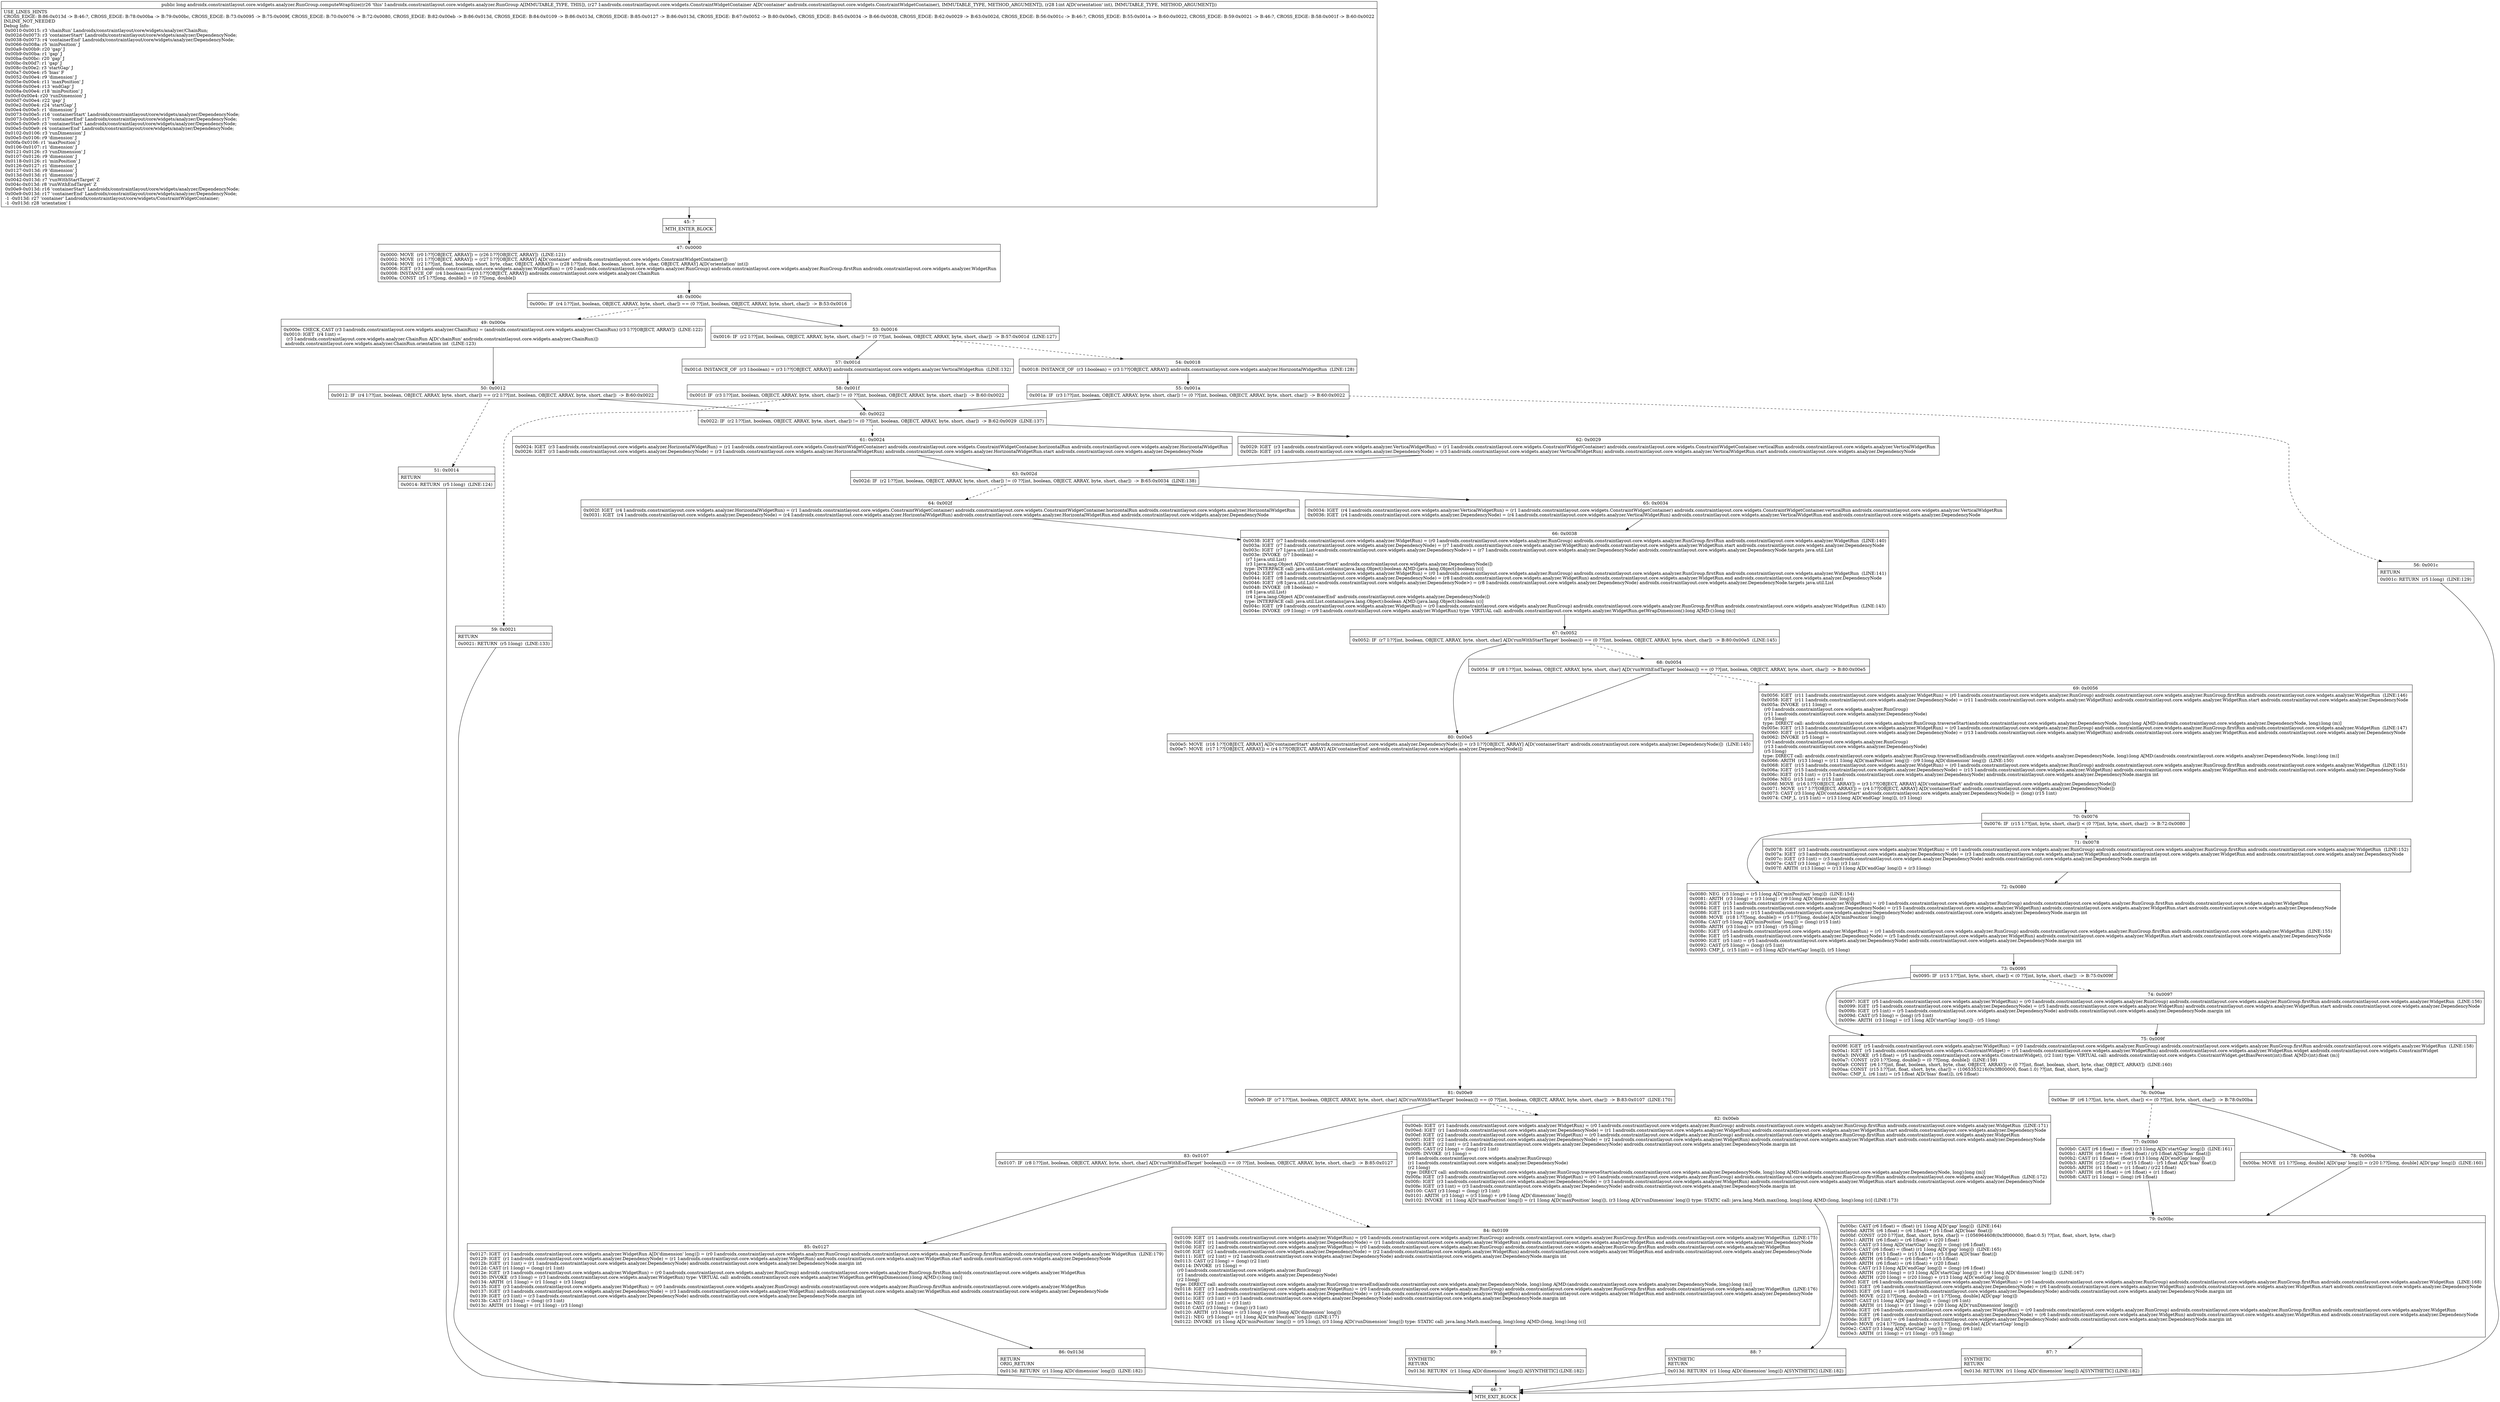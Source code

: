 digraph "CFG forandroidx.constraintlayout.core.widgets.analyzer.RunGroup.computeWrapSize(Landroidx\/constraintlayout\/core\/widgets\/ConstraintWidgetContainer;I)J" {
Node_45 [shape=record,label="{45\:\ ?|MTH_ENTER_BLOCK\l}"];
Node_47 [shape=record,label="{47\:\ 0x0000|0x0000: MOVE  (r0 I:??[OBJECT, ARRAY]) = (r26 I:??[OBJECT, ARRAY])  (LINE:121)\l0x0002: MOVE  (r1 I:??[OBJECT, ARRAY]) = (r27 I:??[OBJECT, ARRAY] A[D('container' androidx.constraintlayout.core.widgets.ConstraintWidgetContainer)]) \l0x0004: MOVE  (r2 I:??[int, float, boolean, short, byte, char, OBJECT, ARRAY]) = (r28 I:??[int, float, boolean, short, byte, char, OBJECT, ARRAY] A[D('orientation' int)]) \l0x0006: IGET  (r3 I:androidx.constraintlayout.core.widgets.analyzer.WidgetRun) = (r0 I:androidx.constraintlayout.core.widgets.analyzer.RunGroup) androidx.constraintlayout.core.widgets.analyzer.RunGroup.firstRun androidx.constraintlayout.core.widgets.analyzer.WidgetRun \l0x0008: INSTANCE_OF  (r4 I:boolean) = (r3 I:??[OBJECT, ARRAY]) androidx.constraintlayout.core.widgets.analyzer.ChainRun \l0x000a: CONST  (r5 I:??[long, double]) = (0 ??[long, double]) \l}"];
Node_48 [shape=record,label="{48\:\ 0x000c|0x000c: IF  (r4 I:??[int, boolean, OBJECT, ARRAY, byte, short, char]) == (0 ??[int, boolean, OBJECT, ARRAY, byte, short, char])  \-\> B:53:0x0016 \l}"];
Node_49 [shape=record,label="{49\:\ 0x000e|0x000e: CHECK_CAST (r3 I:androidx.constraintlayout.core.widgets.analyzer.ChainRun) = (androidx.constraintlayout.core.widgets.analyzer.ChainRun) (r3 I:??[OBJECT, ARRAY])  (LINE:122)\l0x0010: IGET  (r4 I:int) = \l  (r3 I:androidx.constraintlayout.core.widgets.analyzer.ChainRun A[D('chainRun' androidx.constraintlayout.core.widgets.analyzer.ChainRun)])\l androidx.constraintlayout.core.widgets.analyzer.ChainRun.orientation int  (LINE:123)\l}"];
Node_50 [shape=record,label="{50\:\ 0x0012|0x0012: IF  (r4 I:??[int, boolean, OBJECT, ARRAY, byte, short, char]) == (r2 I:??[int, boolean, OBJECT, ARRAY, byte, short, char])  \-\> B:60:0x0022 \l}"];
Node_51 [shape=record,label="{51\:\ 0x0014|RETURN\l|0x0014: RETURN  (r5 I:long)  (LINE:124)\l}"];
Node_46 [shape=record,label="{46\:\ ?|MTH_EXIT_BLOCK\l}"];
Node_60 [shape=record,label="{60\:\ 0x0022|0x0022: IF  (r2 I:??[int, boolean, OBJECT, ARRAY, byte, short, char]) != (0 ??[int, boolean, OBJECT, ARRAY, byte, short, char])  \-\> B:62:0x0029  (LINE:137)\l}"];
Node_61 [shape=record,label="{61\:\ 0x0024|0x0024: IGET  (r3 I:androidx.constraintlayout.core.widgets.analyzer.HorizontalWidgetRun) = (r1 I:androidx.constraintlayout.core.widgets.ConstraintWidgetContainer) androidx.constraintlayout.core.widgets.ConstraintWidgetContainer.horizontalRun androidx.constraintlayout.core.widgets.analyzer.HorizontalWidgetRun \l0x0026: IGET  (r3 I:androidx.constraintlayout.core.widgets.analyzer.DependencyNode) = (r3 I:androidx.constraintlayout.core.widgets.analyzer.HorizontalWidgetRun) androidx.constraintlayout.core.widgets.analyzer.HorizontalWidgetRun.start androidx.constraintlayout.core.widgets.analyzer.DependencyNode \l}"];
Node_63 [shape=record,label="{63\:\ 0x002d|0x002d: IF  (r2 I:??[int, boolean, OBJECT, ARRAY, byte, short, char]) != (0 ??[int, boolean, OBJECT, ARRAY, byte, short, char])  \-\> B:65:0x0034  (LINE:138)\l}"];
Node_64 [shape=record,label="{64\:\ 0x002f|0x002f: IGET  (r4 I:androidx.constraintlayout.core.widgets.analyzer.HorizontalWidgetRun) = (r1 I:androidx.constraintlayout.core.widgets.ConstraintWidgetContainer) androidx.constraintlayout.core.widgets.ConstraintWidgetContainer.horizontalRun androidx.constraintlayout.core.widgets.analyzer.HorizontalWidgetRun \l0x0031: IGET  (r4 I:androidx.constraintlayout.core.widgets.analyzer.DependencyNode) = (r4 I:androidx.constraintlayout.core.widgets.analyzer.HorizontalWidgetRun) androidx.constraintlayout.core.widgets.analyzer.HorizontalWidgetRun.end androidx.constraintlayout.core.widgets.analyzer.DependencyNode \l}"];
Node_66 [shape=record,label="{66\:\ 0x0038|0x0038: IGET  (r7 I:androidx.constraintlayout.core.widgets.analyzer.WidgetRun) = (r0 I:androidx.constraintlayout.core.widgets.analyzer.RunGroup) androidx.constraintlayout.core.widgets.analyzer.RunGroup.firstRun androidx.constraintlayout.core.widgets.analyzer.WidgetRun  (LINE:140)\l0x003a: IGET  (r7 I:androidx.constraintlayout.core.widgets.analyzer.DependencyNode) = (r7 I:androidx.constraintlayout.core.widgets.analyzer.WidgetRun) androidx.constraintlayout.core.widgets.analyzer.WidgetRun.start androidx.constraintlayout.core.widgets.analyzer.DependencyNode \l0x003c: IGET  (r7 I:java.util.List\<androidx.constraintlayout.core.widgets.analyzer.DependencyNode\>) = (r7 I:androidx.constraintlayout.core.widgets.analyzer.DependencyNode) androidx.constraintlayout.core.widgets.analyzer.DependencyNode.targets java.util.List \l0x003e: INVOKE  (r7 I:boolean) = \l  (r7 I:java.util.List)\l  (r3 I:java.lang.Object A[D('containerStart' androidx.constraintlayout.core.widgets.analyzer.DependencyNode)])\l type: INTERFACE call: java.util.List.contains(java.lang.Object):boolean A[MD:(java.lang.Object):boolean (c)]\l0x0042: IGET  (r8 I:androidx.constraintlayout.core.widgets.analyzer.WidgetRun) = (r0 I:androidx.constraintlayout.core.widgets.analyzer.RunGroup) androidx.constraintlayout.core.widgets.analyzer.RunGroup.firstRun androidx.constraintlayout.core.widgets.analyzer.WidgetRun  (LINE:141)\l0x0044: IGET  (r8 I:androidx.constraintlayout.core.widgets.analyzer.DependencyNode) = (r8 I:androidx.constraintlayout.core.widgets.analyzer.WidgetRun) androidx.constraintlayout.core.widgets.analyzer.WidgetRun.end androidx.constraintlayout.core.widgets.analyzer.DependencyNode \l0x0046: IGET  (r8 I:java.util.List\<androidx.constraintlayout.core.widgets.analyzer.DependencyNode\>) = (r8 I:androidx.constraintlayout.core.widgets.analyzer.DependencyNode) androidx.constraintlayout.core.widgets.analyzer.DependencyNode.targets java.util.List \l0x0048: INVOKE  (r8 I:boolean) = \l  (r8 I:java.util.List)\l  (r4 I:java.lang.Object A[D('containerEnd' androidx.constraintlayout.core.widgets.analyzer.DependencyNode)])\l type: INTERFACE call: java.util.List.contains(java.lang.Object):boolean A[MD:(java.lang.Object):boolean (c)]\l0x004c: IGET  (r9 I:androidx.constraintlayout.core.widgets.analyzer.WidgetRun) = (r0 I:androidx.constraintlayout.core.widgets.analyzer.RunGroup) androidx.constraintlayout.core.widgets.analyzer.RunGroup.firstRun androidx.constraintlayout.core.widgets.analyzer.WidgetRun  (LINE:143)\l0x004e: INVOKE  (r9 I:long) = (r9 I:androidx.constraintlayout.core.widgets.analyzer.WidgetRun) type: VIRTUAL call: androidx.constraintlayout.core.widgets.analyzer.WidgetRun.getWrapDimension():long A[MD:():long (m)]\l}"];
Node_67 [shape=record,label="{67\:\ 0x0052|0x0052: IF  (r7 I:??[int, boolean, OBJECT, ARRAY, byte, short, char] A[D('runWithStartTarget' boolean)]) == (0 ??[int, boolean, OBJECT, ARRAY, byte, short, char])  \-\> B:80:0x00e5  (LINE:145)\l}"];
Node_68 [shape=record,label="{68\:\ 0x0054|0x0054: IF  (r8 I:??[int, boolean, OBJECT, ARRAY, byte, short, char] A[D('runWithEndTarget' boolean)]) == (0 ??[int, boolean, OBJECT, ARRAY, byte, short, char])  \-\> B:80:0x00e5 \l}"];
Node_69 [shape=record,label="{69\:\ 0x0056|0x0056: IGET  (r11 I:androidx.constraintlayout.core.widgets.analyzer.WidgetRun) = (r0 I:androidx.constraintlayout.core.widgets.analyzer.RunGroup) androidx.constraintlayout.core.widgets.analyzer.RunGroup.firstRun androidx.constraintlayout.core.widgets.analyzer.WidgetRun  (LINE:146)\l0x0058: IGET  (r11 I:androidx.constraintlayout.core.widgets.analyzer.DependencyNode) = (r11 I:androidx.constraintlayout.core.widgets.analyzer.WidgetRun) androidx.constraintlayout.core.widgets.analyzer.WidgetRun.start androidx.constraintlayout.core.widgets.analyzer.DependencyNode \l0x005a: INVOKE  (r11 I:long) = \l  (r0 I:androidx.constraintlayout.core.widgets.analyzer.RunGroup)\l  (r11 I:androidx.constraintlayout.core.widgets.analyzer.DependencyNode)\l  (r5 I:long)\l type: DIRECT call: androidx.constraintlayout.core.widgets.analyzer.RunGroup.traverseStart(androidx.constraintlayout.core.widgets.analyzer.DependencyNode, long):long A[MD:(androidx.constraintlayout.core.widgets.analyzer.DependencyNode, long):long (m)]\l0x005e: IGET  (r13 I:androidx.constraintlayout.core.widgets.analyzer.WidgetRun) = (r0 I:androidx.constraintlayout.core.widgets.analyzer.RunGroup) androidx.constraintlayout.core.widgets.analyzer.RunGroup.firstRun androidx.constraintlayout.core.widgets.analyzer.WidgetRun  (LINE:147)\l0x0060: IGET  (r13 I:androidx.constraintlayout.core.widgets.analyzer.DependencyNode) = (r13 I:androidx.constraintlayout.core.widgets.analyzer.WidgetRun) androidx.constraintlayout.core.widgets.analyzer.WidgetRun.end androidx.constraintlayout.core.widgets.analyzer.DependencyNode \l0x0062: INVOKE  (r5 I:long) = \l  (r0 I:androidx.constraintlayout.core.widgets.analyzer.RunGroup)\l  (r13 I:androidx.constraintlayout.core.widgets.analyzer.DependencyNode)\l  (r5 I:long)\l type: DIRECT call: androidx.constraintlayout.core.widgets.analyzer.RunGroup.traverseEnd(androidx.constraintlayout.core.widgets.analyzer.DependencyNode, long):long A[MD:(androidx.constraintlayout.core.widgets.analyzer.DependencyNode, long):long (m)]\l0x0066: ARITH  (r13 I:long) = (r11 I:long A[D('maxPosition' long)]) \- (r9 I:long A[D('dimension' long)])  (LINE:150)\l0x0068: IGET  (r15 I:androidx.constraintlayout.core.widgets.analyzer.WidgetRun) = (r0 I:androidx.constraintlayout.core.widgets.analyzer.RunGroup) androidx.constraintlayout.core.widgets.analyzer.RunGroup.firstRun androidx.constraintlayout.core.widgets.analyzer.WidgetRun  (LINE:151)\l0x006a: IGET  (r15 I:androidx.constraintlayout.core.widgets.analyzer.DependencyNode) = (r15 I:androidx.constraintlayout.core.widgets.analyzer.WidgetRun) androidx.constraintlayout.core.widgets.analyzer.WidgetRun.end androidx.constraintlayout.core.widgets.analyzer.DependencyNode \l0x006c: IGET  (r15 I:int) = (r15 I:androidx.constraintlayout.core.widgets.analyzer.DependencyNode) androidx.constraintlayout.core.widgets.analyzer.DependencyNode.margin int \l0x006e: NEG  (r15 I:int) = (r15 I:int) \l0x006f: MOVE  (r16 I:??[OBJECT, ARRAY]) = (r3 I:??[OBJECT, ARRAY] A[D('containerStart' androidx.constraintlayout.core.widgets.analyzer.DependencyNode)]) \l0x0071: MOVE  (r17 I:??[OBJECT, ARRAY]) = (r4 I:??[OBJECT, ARRAY] A[D('containerEnd' androidx.constraintlayout.core.widgets.analyzer.DependencyNode)]) \l0x0073: CAST (r3 I:long A[D('containerStart' androidx.constraintlayout.core.widgets.analyzer.DependencyNode)]) = (long) (r15 I:int) \l0x0074: CMP_L  (r15 I:int) = (r13 I:long A[D('endGap' long)]), (r3 I:long) \l}"];
Node_70 [shape=record,label="{70\:\ 0x0076|0x0076: IF  (r15 I:??[int, byte, short, char]) \< (0 ??[int, byte, short, char])  \-\> B:72:0x0080 \l}"];
Node_71 [shape=record,label="{71\:\ 0x0078|0x0078: IGET  (r3 I:androidx.constraintlayout.core.widgets.analyzer.WidgetRun) = (r0 I:androidx.constraintlayout.core.widgets.analyzer.RunGroup) androidx.constraintlayout.core.widgets.analyzer.RunGroup.firstRun androidx.constraintlayout.core.widgets.analyzer.WidgetRun  (LINE:152)\l0x007a: IGET  (r3 I:androidx.constraintlayout.core.widgets.analyzer.DependencyNode) = (r3 I:androidx.constraintlayout.core.widgets.analyzer.WidgetRun) androidx.constraintlayout.core.widgets.analyzer.WidgetRun.end androidx.constraintlayout.core.widgets.analyzer.DependencyNode \l0x007c: IGET  (r3 I:int) = (r3 I:androidx.constraintlayout.core.widgets.analyzer.DependencyNode) androidx.constraintlayout.core.widgets.analyzer.DependencyNode.margin int \l0x007e: CAST (r3 I:long) = (long) (r3 I:int) \l0x007f: ARITH  (r13 I:long) = (r13 I:long A[D('endGap' long)]) + (r3 I:long) \l}"];
Node_72 [shape=record,label="{72\:\ 0x0080|0x0080: NEG  (r3 I:long) = (r5 I:long A[D('minPosition' long)])  (LINE:154)\l0x0081: ARITH  (r3 I:long) = (r3 I:long) \- (r9 I:long A[D('dimension' long)]) \l0x0082: IGET  (r15 I:androidx.constraintlayout.core.widgets.analyzer.WidgetRun) = (r0 I:androidx.constraintlayout.core.widgets.analyzer.RunGroup) androidx.constraintlayout.core.widgets.analyzer.RunGroup.firstRun androidx.constraintlayout.core.widgets.analyzer.WidgetRun \l0x0084: IGET  (r15 I:androidx.constraintlayout.core.widgets.analyzer.DependencyNode) = (r15 I:androidx.constraintlayout.core.widgets.analyzer.WidgetRun) androidx.constraintlayout.core.widgets.analyzer.WidgetRun.start androidx.constraintlayout.core.widgets.analyzer.DependencyNode \l0x0086: IGET  (r15 I:int) = (r15 I:androidx.constraintlayout.core.widgets.analyzer.DependencyNode) androidx.constraintlayout.core.widgets.analyzer.DependencyNode.margin int \l0x0088: MOVE  (r18 I:??[long, double]) = (r5 I:??[long, double] A[D('minPosition' long)]) \l0x008a: CAST (r5 I:long A[D('minPosition' long)]) = (long) (r15 I:int) \l0x008b: ARITH  (r3 I:long) = (r3 I:long) \- (r5 I:long) \l0x008c: IGET  (r5 I:androidx.constraintlayout.core.widgets.analyzer.WidgetRun) = (r0 I:androidx.constraintlayout.core.widgets.analyzer.RunGroup) androidx.constraintlayout.core.widgets.analyzer.RunGroup.firstRun androidx.constraintlayout.core.widgets.analyzer.WidgetRun  (LINE:155)\l0x008e: IGET  (r5 I:androidx.constraintlayout.core.widgets.analyzer.DependencyNode) = (r5 I:androidx.constraintlayout.core.widgets.analyzer.WidgetRun) androidx.constraintlayout.core.widgets.analyzer.WidgetRun.start androidx.constraintlayout.core.widgets.analyzer.DependencyNode \l0x0090: IGET  (r5 I:int) = (r5 I:androidx.constraintlayout.core.widgets.analyzer.DependencyNode) androidx.constraintlayout.core.widgets.analyzer.DependencyNode.margin int \l0x0092: CAST (r5 I:long) = (long) (r5 I:int) \l0x0093: CMP_L  (r15 I:int) = (r3 I:long A[D('startGap' long)]), (r5 I:long) \l}"];
Node_73 [shape=record,label="{73\:\ 0x0095|0x0095: IF  (r15 I:??[int, byte, short, char]) \< (0 ??[int, byte, short, char])  \-\> B:75:0x009f \l}"];
Node_74 [shape=record,label="{74\:\ 0x0097|0x0097: IGET  (r5 I:androidx.constraintlayout.core.widgets.analyzer.WidgetRun) = (r0 I:androidx.constraintlayout.core.widgets.analyzer.RunGroup) androidx.constraintlayout.core.widgets.analyzer.RunGroup.firstRun androidx.constraintlayout.core.widgets.analyzer.WidgetRun  (LINE:156)\l0x0099: IGET  (r5 I:androidx.constraintlayout.core.widgets.analyzer.DependencyNode) = (r5 I:androidx.constraintlayout.core.widgets.analyzer.WidgetRun) androidx.constraintlayout.core.widgets.analyzer.WidgetRun.start androidx.constraintlayout.core.widgets.analyzer.DependencyNode \l0x009b: IGET  (r5 I:int) = (r5 I:androidx.constraintlayout.core.widgets.analyzer.DependencyNode) androidx.constraintlayout.core.widgets.analyzer.DependencyNode.margin int \l0x009d: CAST (r5 I:long) = (long) (r5 I:int) \l0x009e: ARITH  (r3 I:long) = (r3 I:long A[D('startGap' long)]) \- (r5 I:long) \l}"];
Node_75 [shape=record,label="{75\:\ 0x009f|0x009f: IGET  (r5 I:androidx.constraintlayout.core.widgets.analyzer.WidgetRun) = (r0 I:androidx.constraintlayout.core.widgets.analyzer.RunGroup) androidx.constraintlayout.core.widgets.analyzer.RunGroup.firstRun androidx.constraintlayout.core.widgets.analyzer.WidgetRun  (LINE:158)\l0x00a1: IGET  (r5 I:androidx.constraintlayout.core.widgets.ConstraintWidget) = (r5 I:androidx.constraintlayout.core.widgets.analyzer.WidgetRun) androidx.constraintlayout.core.widgets.analyzer.WidgetRun.widget androidx.constraintlayout.core.widgets.ConstraintWidget \l0x00a3: INVOKE  (r5 I:float) = (r5 I:androidx.constraintlayout.core.widgets.ConstraintWidget), (r2 I:int) type: VIRTUAL call: androidx.constraintlayout.core.widgets.ConstraintWidget.getBiasPercent(int):float A[MD:(int):float (m)]\l0x00a7: CONST  (r20 I:??[long, double]) = (0 ??[long, double])  (LINE:159)\l0x00a9: CONST  (r6 I:??[int, float, boolean, short, byte, char, OBJECT, ARRAY]) = (0 ??[int, float, boolean, short, byte, char, OBJECT, ARRAY])  (LINE:160)\l0x00aa: CONST  (r15 I:??[int, float, short, byte, char]) = (1065353216(0x3f800000, float:1.0) ??[int, float, short, byte, char]) \l0x00ac: CMP_L  (r6 I:int) = (r5 I:float A[D('bias' float)]), (r6 I:float) \l}"];
Node_76 [shape=record,label="{76\:\ 0x00ae|0x00ae: IF  (r6 I:??[int, byte, short, char]) \<= (0 ??[int, byte, short, char])  \-\> B:78:0x00ba \l}"];
Node_77 [shape=record,label="{77\:\ 0x00b0|0x00b0: CAST (r6 I:float) = (float) (r3 I:long A[D('startGap' long)])  (LINE:161)\l0x00b1: ARITH  (r6 I:float) = (r6 I:float) \/ (r5 I:float A[D('bias' float)]) \l0x00b2: CAST (r1 I:float) = (float) (r13 I:long A[D('endGap' long)]) \l0x00b3: ARITH  (r22 I:float) = (r15 I:float) \- (r5 I:float A[D('bias' float)]) \l0x00b5: ARITH  (r1 I:float) = (r1 I:float) \/ (r22 I:float) \l0x00b7: ARITH  (r6 I:float) = (r6 I:float) + (r1 I:float) \l0x00b8: CAST (r1 I:long) = (long) (r6 I:float) \l}"];
Node_79 [shape=record,label="{79\:\ 0x00bc|0x00bc: CAST (r6 I:float) = (float) (r1 I:long A[D('gap' long)])  (LINE:164)\l0x00bd: ARITH  (r6 I:float) = (r6 I:float) * (r5 I:float A[D('bias' float)]) \l0x00bf: CONST  (r20 I:??[int, float, short, byte, char]) = (1056964608(0x3f000000, float:0.5) ??[int, float, short, byte, char]) \l0x00c1: ARITH  (r6 I:float) = (r6 I:float) + (r20 I:float) \l0x00c3: CAST (r3 I:long A[D('startGap' long)]) = (long) (r6 I:float) \l0x00c4: CAST (r6 I:float) = (float) (r1 I:long A[D('gap' long)])  (LINE:165)\l0x00c5: ARITH  (r15 I:float) = (r15 I:float) \- (r5 I:float A[D('bias' float)]) \l0x00c6: ARITH  (r6 I:float) = (r6 I:float) * (r15 I:float) \l0x00c8: ARITH  (r6 I:float) = (r6 I:float) + (r20 I:float) \l0x00ca: CAST (r13 I:long A[D('endGap' long)]) = (long) (r6 I:float) \l0x00cb: ARITH  (r20 I:long) = (r3 I:long A[D('startGap' long)]) + (r9 I:long A[D('dimension' long)])  (LINE:167)\l0x00cd: ARITH  (r20 I:long) = (r20 I:long) + (r13 I:long A[D('endGap' long)]) \l0x00cf: IGET  (r6 I:androidx.constraintlayout.core.widgets.analyzer.WidgetRun) = (r0 I:androidx.constraintlayout.core.widgets.analyzer.RunGroup) androidx.constraintlayout.core.widgets.analyzer.RunGroup.firstRun androidx.constraintlayout.core.widgets.analyzer.WidgetRun  (LINE:168)\l0x00d1: IGET  (r6 I:androidx.constraintlayout.core.widgets.analyzer.DependencyNode) = (r6 I:androidx.constraintlayout.core.widgets.analyzer.WidgetRun) androidx.constraintlayout.core.widgets.analyzer.WidgetRun.start androidx.constraintlayout.core.widgets.analyzer.DependencyNode \l0x00d3: IGET  (r6 I:int) = (r6 I:androidx.constraintlayout.core.widgets.analyzer.DependencyNode) androidx.constraintlayout.core.widgets.analyzer.DependencyNode.margin int \l0x00d5: MOVE  (r22 I:??[long, double]) = (r1 I:??[long, double] A[D('gap' long)]) \l0x00d7: CAST (r1 I:long A[D('gap' long)]) = (long) (r6 I:int) \l0x00d8: ARITH  (r1 I:long) = (r1 I:long) + (r20 I:long A[D('runDimension' long)]) \l0x00da: IGET  (r6 I:androidx.constraintlayout.core.widgets.analyzer.WidgetRun) = (r0 I:androidx.constraintlayout.core.widgets.analyzer.RunGroup) androidx.constraintlayout.core.widgets.analyzer.RunGroup.firstRun androidx.constraintlayout.core.widgets.analyzer.WidgetRun \l0x00dc: IGET  (r6 I:androidx.constraintlayout.core.widgets.analyzer.DependencyNode) = (r6 I:androidx.constraintlayout.core.widgets.analyzer.WidgetRun) androidx.constraintlayout.core.widgets.analyzer.WidgetRun.end androidx.constraintlayout.core.widgets.analyzer.DependencyNode \l0x00de: IGET  (r6 I:int) = (r6 I:androidx.constraintlayout.core.widgets.analyzer.DependencyNode) androidx.constraintlayout.core.widgets.analyzer.DependencyNode.margin int \l0x00e0: MOVE  (r24 I:??[long, double]) = (r3 I:??[long, double] A[D('startGap' long)]) \l0x00e2: CAST (r3 I:long A[D('startGap' long)]) = (long) (r6 I:int) \l0x00e3: ARITH  (r1 I:long) = (r1 I:long) \- (r3 I:long) \l}"];
Node_87 [shape=record,label="{87\:\ ?|SYNTHETIC\lRETURN\l|0x013d: RETURN  (r1 I:long A[D('dimension' long)]) A[SYNTHETIC] (LINE:182)\l}"];
Node_78 [shape=record,label="{78\:\ 0x00ba|0x00ba: MOVE  (r1 I:??[long, double] A[D('gap' long)]) = (r20 I:??[long, double] A[D('gap' long)])  (LINE:160)\l}"];
Node_80 [shape=record,label="{80\:\ 0x00e5|0x00e5: MOVE  (r16 I:??[OBJECT, ARRAY] A[D('containerStart' androidx.constraintlayout.core.widgets.analyzer.DependencyNode)]) = (r3 I:??[OBJECT, ARRAY] A[D('containerStart' androidx.constraintlayout.core.widgets.analyzer.DependencyNode)])  (LINE:145)\l0x00e7: MOVE  (r17 I:??[OBJECT, ARRAY]) = (r4 I:??[OBJECT, ARRAY] A[D('containerEnd' androidx.constraintlayout.core.widgets.analyzer.DependencyNode)]) \l}"];
Node_81 [shape=record,label="{81\:\ 0x00e9|0x00e9: IF  (r7 I:??[int, boolean, OBJECT, ARRAY, byte, short, char] A[D('runWithStartTarget' boolean)]) == (0 ??[int, boolean, OBJECT, ARRAY, byte, short, char])  \-\> B:83:0x0107  (LINE:170)\l}"];
Node_82 [shape=record,label="{82\:\ 0x00eb|0x00eb: IGET  (r1 I:androidx.constraintlayout.core.widgets.analyzer.WidgetRun) = (r0 I:androidx.constraintlayout.core.widgets.analyzer.RunGroup) androidx.constraintlayout.core.widgets.analyzer.RunGroup.firstRun androidx.constraintlayout.core.widgets.analyzer.WidgetRun  (LINE:171)\l0x00ed: IGET  (r1 I:androidx.constraintlayout.core.widgets.analyzer.DependencyNode) = (r1 I:androidx.constraintlayout.core.widgets.analyzer.WidgetRun) androidx.constraintlayout.core.widgets.analyzer.WidgetRun.start androidx.constraintlayout.core.widgets.analyzer.DependencyNode \l0x00ef: IGET  (r2 I:androidx.constraintlayout.core.widgets.analyzer.WidgetRun) = (r0 I:androidx.constraintlayout.core.widgets.analyzer.RunGroup) androidx.constraintlayout.core.widgets.analyzer.RunGroup.firstRun androidx.constraintlayout.core.widgets.analyzer.WidgetRun \l0x00f1: IGET  (r2 I:androidx.constraintlayout.core.widgets.analyzer.DependencyNode) = (r2 I:androidx.constraintlayout.core.widgets.analyzer.WidgetRun) androidx.constraintlayout.core.widgets.analyzer.WidgetRun.start androidx.constraintlayout.core.widgets.analyzer.DependencyNode \l0x00f3: IGET  (r2 I:int) = (r2 I:androidx.constraintlayout.core.widgets.analyzer.DependencyNode) androidx.constraintlayout.core.widgets.analyzer.DependencyNode.margin int \l0x00f5: CAST (r2 I:long) = (long) (r2 I:int) \l0x00f6: INVOKE  (r1 I:long) = \l  (r0 I:androidx.constraintlayout.core.widgets.analyzer.RunGroup)\l  (r1 I:androidx.constraintlayout.core.widgets.analyzer.DependencyNode)\l  (r2 I:long)\l type: DIRECT call: androidx.constraintlayout.core.widgets.analyzer.RunGroup.traverseStart(androidx.constraintlayout.core.widgets.analyzer.DependencyNode, long):long A[MD:(androidx.constraintlayout.core.widgets.analyzer.DependencyNode, long):long (m)]\l0x00fa: IGET  (r3 I:androidx.constraintlayout.core.widgets.analyzer.WidgetRun) = (r0 I:androidx.constraintlayout.core.widgets.analyzer.RunGroup) androidx.constraintlayout.core.widgets.analyzer.RunGroup.firstRun androidx.constraintlayout.core.widgets.analyzer.WidgetRun  (LINE:172)\l0x00fc: IGET  (r3 I:androidx.constraintlayout.core.widgets.analyzer.DependencyNode) = (r3 I:androidx.constraintlayout.core.widgets.analyzer.WidgetRun) androidx.constraintlayout.core.widgets.analyzer.WidgetRun.start androidx.constraintlayout.core.widgets.analyzer.DependencyNode \l0x00fe: IGET  (r3 I:int) = (r3 I:androidx.constraintlayout.core.widgets.analyzer.DependencyNode) androidx.constraintlayout.core.widgets.analyzer.DependencyNode.margin int \l0x0100: CAST (r3 I:long) = (long) (r3 I:int) \l0x0101: ARITH  (r3 I:long) = (r3 I:long) + (r9 I:long A[D('dimension' long)]) \l0x0102: INVOKE  (r1 I:long A[D('maxPosition' long)]) = (r1 I:long A[D('maxPosition' long)]), (r3 I:long A[D('runDimension' long)]) type: STATIC call: java.lang.Math.max(long, long):long A[MD:(long, long):long (c)] (LINE:173)\l}"];
Node_88 [shape=record,label="{88\:\ ?|SYNTHETIC\lRETURN\l|0x013d: RETURN  (r1 I:long A[D('dimension' long)]) A[SYNTHETIC] (LINE:182)\l}"];
Node_83 [shape=record,label="{83\:\ 0x0107|0x0107: IF  (r8 I:??[int, boolean, OBJECT, ARRAY, byte, short, char] A[D('runWithEndTarget' boolean)]) == (0 ??[int, boolean, OBJECT, ARRAY, byte, short, char])  \-\> B:85:0x0127 \l}"];
Node_84 [shape=record,label="{84\:\ 0x0109|0x0109: IGET  (r1 I:androidx.constraintlayout.core.widgets.analyzer.WidgetRun) = (r0 I:androidx.constraintlayout.core.widgets.analyzer.RunGroup) androidx.constraintlayout.core.widgets.analyzer.RunGroup.firstRun androidx.constraintlayout.core.widgets.analyzer.WidgetRun  (LINE:175)\l0x010b: IGET  (r1 I:androidx.constraintlayout.core.widgets.analyzer.DependencyNode) = (r1 I:androidx.constraintlayout.core.widgets.analyzer.WidgetRun) androidx.constraintlayout.core.widgets.analyzer.WidgetRun.end androidx.constraintlayout.core.widgets.analyzer.DependencyNode \l0x010d: IGET  (r2 I:androidx.constraintlayout.core.widgets.analyzer.WidgetRun) = (r0 I:androidx.constraintlayout.core.widgets.analyzer.RunGroup) androidx.constraintlayout.core.widgets.analyzer.RunGroup.firstRun androidx.constraintlayout.core.widgets.analyzer.WidgetRun \l0x010f: IGET  (r2 I:androidx.constraintlayout.core.widgets.analyzer.DependencyNode) = (r2 I:androidx.constraintlayout.core.widgets.analyzer.WidgetRun) androidx.constraintlayout.core.widgets.analyzer.WidgetRun.end androidx.constraintlayout.core.widgets.analyzer.DependencyNode \l0x0111: IGET  (r2 I:int) = (r2 I:androidx.constraintlayout.core.widgets.analyzer.DependencyNode) androidx.constraintlayout.core.widgets.analyzer.DependencyNode.margin int \l0x0113: CAST (r2 I:long) = (long) (r2 I:int) \l0x0114: INVOKE  (r1 I:long) = \l  (r0 I:androidx.constraintlayout.core.widgets.analyzer.RunGroup)\l  (r1 I:androidx.constraintlayout.core.widgets.analyzer.DependencyNode)\l  (r2 I:long)\l type: DIRECT call: androidx.constraintlayout.core.widgets.analyzer.RunGroup.traverseEnd(androidx.constraintlayout.core.widgets.analyzer.DependencyNode, long):long A[MD:(androidx.constraintlayout.core.widgets.analyzer.DependencyNode, long):long (m)]\l0x0118: IGET  (r3 I:androidx.constraintlayout.core.widgets.analyzer.WidgetRun) = (r0 I:androidx.constraintlayout.core.widgets.analyzer.RunGroup) androidx.constraintlayout.core.widgets.analyzer.RunGroup.firstRun androidx.constraintlayout.core.widgets.analyzer.WidgetRun  (LINE:176)\l0x011a: IGET  (r3 I:androidx.constraintlayout.core.widgets.analyzer.DependencyNode) = (r3 I:androidx.constraintlayout.core.widgets.analyzer.WidgetRun) androidx.constraintlayout.core.widgets.analyzer.WidgetRun.end androidx.constraintlayout.core.widgets.analyzer.DependencyNode \l0x011c: IGET  (r3 I:int) = (r3 I:androidx.constraintlayout.core.widgets.analyzer.DependencyNode) androidx.constraintlayout.core.widgets.analyzer.DependencyNode.margin int \l0x011e: NEG  (r3 I:int) = (r3 I:int) \l0x011f: CAST (r3 I:long) = (long) (r3 I:int) \l0x0120: ARITH  (r3 I:long) = (r3 I:long) + (r9 I:long A[D('dimension' long)]) \l0x0121: NEG  (r5 I:long) = (r1 I:long A[D('minPosition' long)])  (LINE:177)\l0x0122: INVOKE  (r1 I:long A[D('minPosition' long)]) = (r5 I:long), (r3 I:long A[D('runDimension' long)]) type: STATIC call: java.lang.Math.max(long, long):long A[MD:(long, long):long (c)]\l}"];
Node_89 [shape=record,label="{89\:\ ?|SYNTHETIC\lRETURN\l|0x013d: RETURN  (r1 I:long A[D('dimension' long)]) A[SYNTHETIC] (LINE:182)\l}"];
Node_85 [shape=record,label="{85\:\ 0x0127|0x0127: IGET  (r1 I:androidx.constraintlayout.core.widgets.analyzer.WidgetRun A[D('dimension' long)]) = (r0 I:androidx.constraintlayout.core.widgets.analyzer.RunGroup) androidx.constraintlayout.core.widgets.analyzer.RunGroup.firstRun androidx.constraintlayout.core.widgets.analyzer.WidgetRun  (LINE:179)\l0x0129: IGET  (r1 I:androidx.constraintlayout.core.widgets.analyzer.DependencyNode) = (r1 I:androidx.constraintlayout.core.widgets.analyzer.WidgetRun) androidx.constraintlayout.core.widgets.analyzer.WidgetRun.start androidx.constraintlayout.core.widgets.analyzer.DependencyNode \l0x012b: IGET  (r1 I:int) = (r1 I:androidx.constraintlayout.core.widgets.analyzer.DependencyNode) androidx.constraintlayout.core.widgets.analyzer.DependencyNode.margin int \l0x012d: CAST (r1 I:long) = (long) (r1 I:int) \l0x012e: IGET  (r3 I:androidx.constraintlayout.core.widgets.analyzer.WidgetRun) = (r0 I:androidx.constraintlayout.core.widgets.analyzer.RunGroup) androidx.constraintlayout.core.widgets.analyzer.RunGroup.firstRun androidx.constraintlayout.core.widgets.analyzer.WidgetRun \l0x0130: INVOKE  (r3 I:long) = (r3 I:androidx.constraintlayout.core.widgets.analyzer.WidgetRun) type: VIRTUAL call: androidx.constraintlayout.core.widgets.analyzer.WidgetRun.getWrapDimension():long A[MD:():long (m)]\l0x0134: ARITH  (r1 I:long) = (r1 I:long) + (r3 I:long) \l0x0135: IGET  (r3 I:androidx.constraintlayout.core.widgets.analyzer.WidgetRun) = (r0 I:androidx.constraintlayout.core.widgets.analyzer.RunGroup) androidx.constraintlayout.core.widgets.analyzer.RunGroup.firstRun androidx.constraintlayout.core.widgets.analyzer.WidgetRun \l0x0137: IGET  (r3 I:androidx.constraintlayout.core.widgets.analyzer.DependencyNode) = (r3 I:androidx.constraintlayout.core.widgets.analyzer.WidgetRun) androidx.constraintlayout.core.widgets.analyzer.WidgetRun.end androidx.constraintlayout.core.widgets.analyzer.DependencyNode \l0x0139: IGET  (r3 I:int) = (r3 I:androidx.constraintlayout.core.widgets.analyzer.DependencyNode) androidx.constraintlayout.core.widgets.analyzer.DependencyNode.margin int \l0x013b: CAST (r3 I:long) = (long) (r3 I:int) \l0x013c: ARITH  (r1 I:long) = (r1 I:long) \- (r3 I:long) \l}"];
Node_86 [shape=record,label="{86\:\ 0x013d|RETURN\lORIG_RETURN\l|0x013d: RETURN  (r1 I:long A[D('dimension' long)])  (LINE:182)\l}"];
Node_65 [shape=record,label="{65\:\ 0x0034|0x0034: IGET  (r4 I:androidx.constraintlayout.core.widgets.analyzer.VerticalWidgetRun) = (r1 I:androidx.constraintlayout.core.widgets.ConstraintWidgetContainer) androidx.constraintlayout.core.widgets.ConstraintWidgetContainer.verticalRun androidx.constraintlayout.core.widgets.analyzer.VerticalWidgetRun \l0x0036: IGET  (r4 I:androidx.constraintlayout.core.widgets.analyzer.DependencyNode) = (r4 I:androidx.constraintlayout.core.widgets.analyzer.VerticalWidgetRun) androidx.constraintlayout.core.widgets.analyzer.VerticalWidgetRun.end androidx.constraintlayout.core.widgets.analyzer.DependencyNode \l}"];
Node_62 [shape=record,label="{62\:\ 0x0029|0x0029: IGET  (r3 I:androidx.constraintlayout.core.widgets.analyzer.VerticalWidgetRun) = (r1 I:androidx.constraintlayout.core.widgets.ConstraintWidgetContainer) androidx.constraintlayout.core.widgets.ConstraintWidgetContainer.verticalRun androidx.constraintlayout.core.widgets.analyzer.VerticalWidgetRun \l0x002b: IGET  (r3 I:androidx.constraintlayout.core.widgets.analyzer.DependencyNode) = (r3 I:androidx.constraintlayout.core.widgets.analyzer.VerticalWidgetRun) androidx.constraintlayout.core.widgets.analyzer.VerticalWidgetRun.start androidx.constraintlayout.core.widgets.analyzer.DependencyNode \l}"];
Node_53 [shape=record,label="{53\:\ 0x0016|0x0016: IF  (r2 I:??[int, boolean, OBJECT, ARRAY, byte, short, char]) != (0 ??[int, boolean, OBJECT, ARRAY, byte, short, char])  \-\> B:57:0x001d  (LINE:127)\l}"];
Node_54 [shape=record,label="{54\:\ 0x0018|0x0018: INSTANCE_OF  (r3 I:boolean) = (r3 I:??[OBJECT, ARRAY]) androidx.constraintlayout.core.widgets.analyzer.HorizontalWidgetRun  (LINE:128)\l}"];
Node_55 [shape=record,label="{55\:\ 0x001a|0x001a: IF  (r3 I:??[int, boolean, OBJECT, ARRAY, byte, short, char]) != (0 ??[int, boolean, OBJECT, ARRAY, byte, short, char])  \-\> B:60:0x0022 \l}"];
Node_56 [shape=record,label="{56\:\ 0x001c|RETURN\l|0x001c: RETURN  (r5 I:long)  (LINE:129)\l}"];
Node_57 [shape=record,label="{57\:\ 0x001d|0x001d: INSTANCE_OF  (r3 I:boolean) = (r3 I:??[OBJECT, ARRAY]) androidx.constraintlayout.core.widgets.analyzer.VerticalWidgetRun  (LINE:132)\l}"];
Node_58 [shape=record,label="{58\:\ 0x001f|0x001f: IF  (r3 I:??[int, boolean, OBJECT, ARRAY, byte, short, char]) != (0 ??[int, boolean, OBJECT, ARRAY, byte, short, char])  \-\> B:60:0x0022 \l}"];
Node_59 [shape=record,label="{59\:\ 0x0021|RETURN\l|0x0021: RETURN  (r5 I:long)  (LINE:133)\l}"];
MethodNode[shape=record,label="{public long androidx.constraintlayout.core.widgets.analyzer.RunGroup.computeWrapSize((r26 'this' I:androidx.constraintlayout.core.widgets.analyzer.RunGroup A[IMMUTABLE_TYPE, THIS]), (r27 I:androidx.constraintlayout.core.widgets.ConstraintWidgetContainer A[D('container' androidx.constraintlayout.core.widgets.ConstraintWidgetContainer), IMMUTABLE_TYPE, METHOD_ARGUMENT]), (r28 I:int A[D('orientation' int), IMMUTABLE_TYPE, METHOD_ARGUMENT]))  | USE_LINES_HINTS\lCROSS_EDGE: B:86:0x013d \-\> B:46:?, CROSS_EDGE: B:78:0x00ba \-\> B:79:0x00bc, CROSS_EDGE: B:73:0x0095 \-\> B:75:0x009f, CROSS_EDGE: B:70:0x0076 \-\> B:72:0x0080, CROSS_EDGE: B:82:0x00eb \-\> B:86:0x013d, CROSS_EDGE: B:84:0x0109 \-\> B:86:0x013d, CROSS_EDGE: B:85:0x0127 \-\> B:86:0x013d, CROSS_EDGE: B:67:0x0052 \-\> B:80:0x00e5, CROSS_EDGE: B:65:0x0034 \-\> B:66:0x0038, CROSS_EDGE: B:62:0x0029 \-\> B:63:0x002d, CROSS_EDGE: B:56:0x001c \-\> B:46:?, CROSS_EDGE: B:55:0x001a \-\> B:60:0x0022, CROSS_EDGE: B:59:0x0021 \-\> B:46:?, CROSS_EDGE: B:58:0x001f \-\> B:60:0x0022\lINLINE_NOT_NEEDED\lDebug Info:\l  0x0010\-0x0015: r3 'chainRun' Landroidx\/constraintlayout\/core\/widgets\/analyzer\/ChainRun;\l  0x002d\-0x0073: r3 'containerStart' Landroidx\/constraintlayout\/core\/widgets\/analyzer\/DependencyNode;\l  0x0038\-0x0073: r4 'containerEnd' Landroidx\/constraintlayout\/core\/widgets\/analyzer\/DependencyNode;\l  0x0066\-0x008a: r5 'minPosition' J\l  0x00a9\-0x00b9: r20 'gap' J\l  0x00b9\-0x00ba: r1 'gap' J\l  0x00ba\-0x00bc: r20 'gap' J\l  0x00bc\-0x00d7: r1 'gap' J\l  0x008c\-0x00e2: r3 'startGap' J\l  0x00a7\-0x00e4: r5 'bias' F\l  0x0052\-0x00e4: r9 'dimension' J\l  0x005e\-0x00e4: r11 'maxPosition' J\l  0x0068\-0x00e4: r13 'endGap' J\l  0x008a\-0x00e4: r18 'minPosition' J\l  0x00cf\-0x00e4: r20 'runDimension' J\l  0x00d7\-0x00e4: r22 'gap' J\l  0x00e2\-0x00e4: r24 'startGap' J\l  0x00e4\-0x00e5: r1 'dimension' J\l  0x0073\-0x00e5: r16 'containerStart' Landroidx\/constraintlayout\/core\/widgets\/analyzer\/DependencyNode;\l  0x0073\-0x00e5: r17 'containerEnd' Landroidx\/constraintlayout\/core\/widgets\/analyzer\/DependencyNode;\l  0x00e5\-0x00e9: r3 'containerStart' Landroidx\/constraintlayout\/core\/widgets\/analyzer\/DependencyNode;\l  0x00e5\-0x00e9: r4 'containerEnd' Landroidx\/constraintlayout\/core\/widgets\/analyzer\/DependencyNode;\l  0x0102\-0x0106: r3 'runDimension' J\l  0x00e5\-0x0106: r9 'dimension' J\l  0x00fa\-0x0106: r1 'maxPosition' J\l  0x0106\-0x0107: r1 'dimension' J\l  0x0121\-0x0126: r3 'runDimension' J\l  0x0107\-0x0126: r9 'dimension' J\l  0x0118\-0x0126: r1 'minPosition' J\l  0x0126\-0x0127: r1 'dimension' J\l  0x0127\-0x013d: r9 'dimension' J\l  0x013d\-0x013d: r1 'dimension' J\l  0x0042\-0x013d: r7 'runWithStartTarget' Z\l  0x004c\-0x013d: r8 'runWithEndTarget' Z\l  0x00e9\-0x013d: r16 'containerStart' Landroidx\/constraintlayout\/core\/widgets\/analyzer\/DependencyNode;\l  0x00e9\-0x013d: r17 'containerEnd' Landroidx\/constraintlayout\/core\/widgets\/analyzer\/DependencyNode;\l  \-1 \-0x013d: r27 'container' Landroidx\/constraintlayout\/core\/widgets\/ConstraintWidgetContainer;\l  \-1 \-0x013d: r28 'orientation' I\l}"];
MethodNode -> Node_45;Node_45 -> Node_47;
Node_47 -> Node_48;
Node_48 -> Node_49[style=dashed];
Node_48 -> Node_53;
Node_49 -> Node_50;
Node_50 -> Node_51[style=dashed];
Node_50 -> Node_60;
Node_51 -> Node_46;
Node_60 -> Node_61[style=dashed];
Node_60 -> Node_62;
Node_61 -> Node_63;
Node_63 -> Node_64[style=dashed];
Node_63 -> Node_65;
Node_64 -> Node_66;
Node_66 -> Node_67;
Node_67 -> Node_68[style=dashed];
Node_67 -> Node_80;
Node_68 -> Node_69[style=dashed];
Node_68 -> Node_80;
Node_69 -> Node_70;
Node_70 -> Node_71[style=dashed];
Node_70 -> Node_72;
Node_71 -> Node_72;
Node_72 -> Node_73;
Node_73 -> Node_74[style=dashed];
Node_73 -> Node_75;
Node_74 -> Node_75;
Node_75 -> Node_76;
Node_76 -> Node_77[style=dashed];
Node_76 -> Node_78;
Node_77 -> Node_79;
Node_79 -> Node_87;
Node_87 -> Node_46;
Node_78 -> Node_79;
Node_80 -> Node_81;
Node_81 -> Node_82[style=dashed];
Node_81 -> Node_83;
Node_82 -> Node_88;
Node_88 -> Node_46;
Node_83 -> Node_84[style=dashed];
Node_83 -> Node_85;
Node_84 -> Node_89;
Node_89 -> Node_46;
Node_85 -> Node_86;
Node_86 -> Node_46;
Node_65 -> Node_66;
Node_62 -> Node_63;
Node_53 -> Node_54[style=dashed];
Node_53 -> Node_57;
Node_54 -> Node_55;
Node_55 -> Node_56[style=dashed];
Node_55 -> Node_60;
Node_56 -> Node_46;
Node_57 -> Node_58;
Node_58 -> Node_59[style=dashed];
Node_58 -> Node_60;
Node_59 -> Node_46;
}

